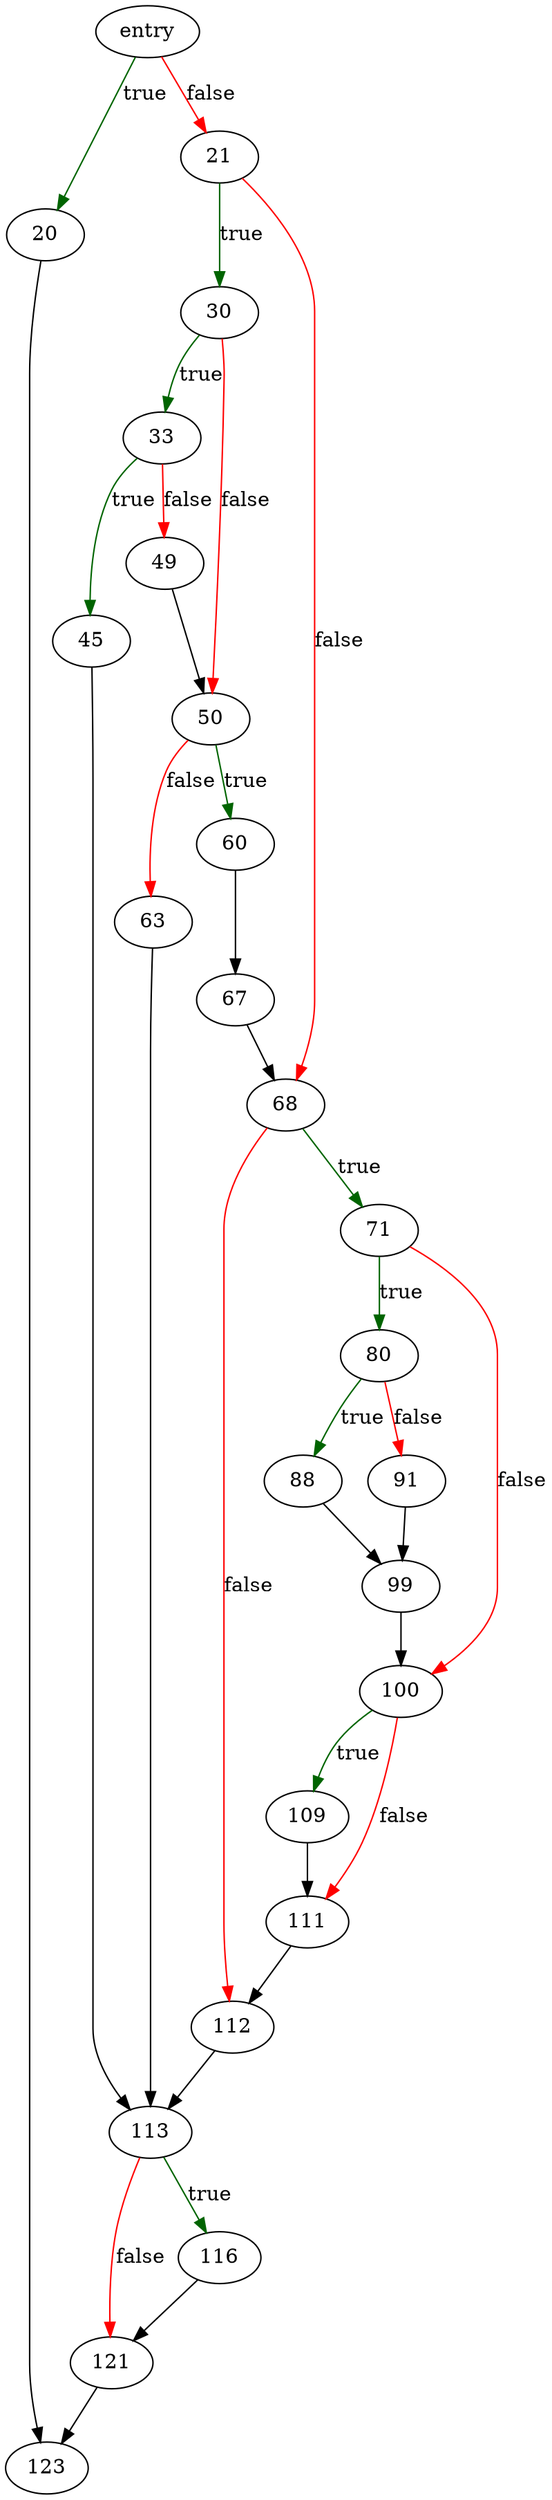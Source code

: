 digraph "posixUnlock" {
	// Node definitions.
	3 [label=entry];
	20;
	21;
	30;
	33;
	45;
	49;
	50;
	60;
	63;
	67;
	68;
	71;
	80;
	88;
	91;
	99;
	100;
	109;
	111;
	112;
	113;
	116;
	121;
	123;

	// Edge definitions.
	3 -> 20 [
		color=darkgreen
		label=true
	];
	3 -> 21 [
		color=red
		label=false
	];
	20 -> 123;
	21 -> 30 [
		color=darkgreen
		label=true
	];
	21 -> 68 [
		color=red
		label=false
	];
	30 -> 33 [
		color=darkgreen
		label=true
	];
	30 -> 50 [
		color=red
		label=false
	];
	33 -> 45 [
		color=darkgreen
		label=true
	];
	33 -> 49 [
		color=red
		label=false
	];
	45 -> 113;
	49 -> 50;
	50 -> 60 [
		color=darkgreen
		label=true
	];
	50 -> 63 [
		color=red
		label=false
	];
	60 -> 67;
	63 -> 113;
	67 -> 68;
	68 -> 71 [
		color=darkgreen
		label=true
	];
	68 -> 112 [
		color=red
		label=false
	];
	71 -> 80 [
		color=darkgreen
		label=true
	];
	71 -> 100 [
		color=red
		label=false
	];
	80 -> 88 [
		color=darkgreen
		label=true
	];
	80 -> 91 [
		color=red
		label=false
	];
	88 -> 99;
	91 -> 99;
	99 -> 100;
	100 -> 109 [
		color=darkgreen
		label=true
	];
	100 -> 111 [
		color=red
		label=false
	];
	109 -> 111;
	111 -> 112;
	112 -> 113;
	113 -> 116 [
		color=darkgreen
		label=true
	];
	113 -> 121 [
		color=red
		label=false
	];
	116 -> 121;
	121 -> 123;
}